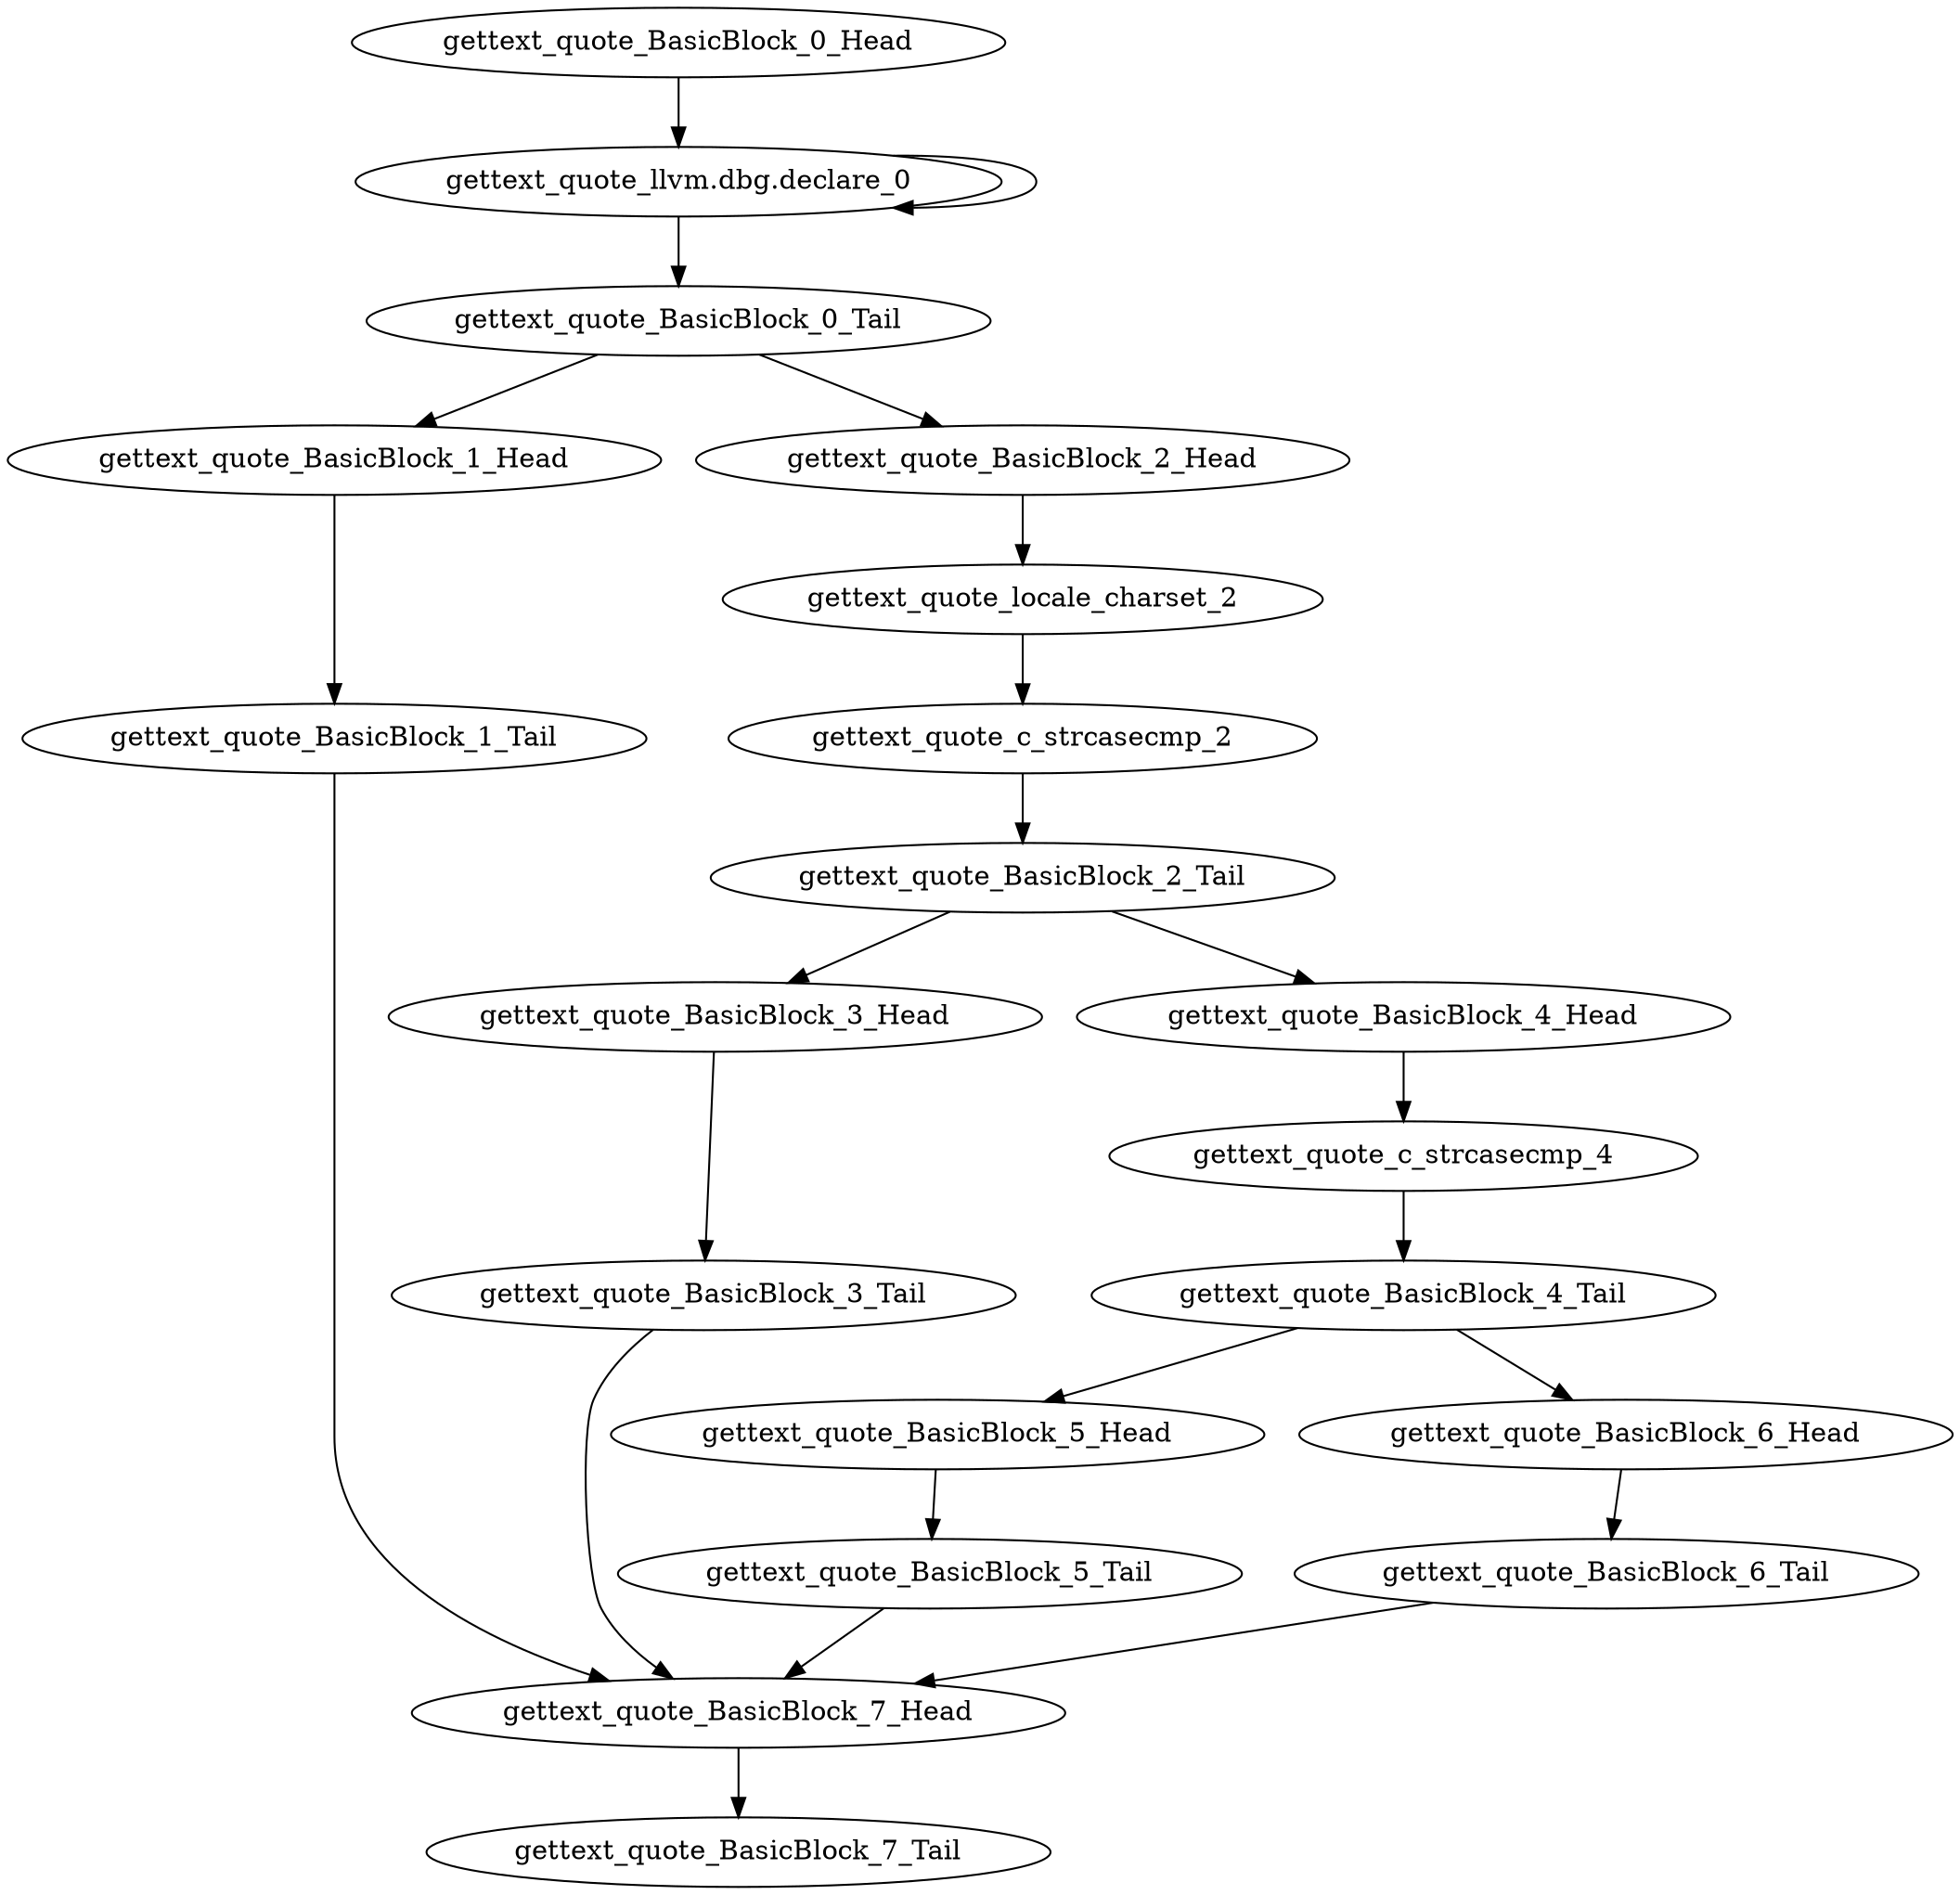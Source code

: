 digraph G {
    "gettext_quote_c_strcasecmp_2" -> "gettext_quote_BasicBlock_2_Tail"
    "gettext_quote_BasicBlock_1_Head" -> "gettext_quote_BasicBlock_1_Tail"
    "gettext_quote_BasicBlock_3_Head" -> "gettext_quote_BasicBlock_3_Tail"
    "gettext_quote_llvm.dbg.declare_0" -> "gettext_quote_llvm.dbg.declare_0"
    "gettext_quote_llvm.dbg.declare_0" -> "gettext_quote_BasicBlock_0_Tail"
    "gettext_quote_BasicBlock_2_Head" -> "gettext_quote_locale_charset_2"
    "gettext_quote_BasicBlock_0_Tail" -> "gettext_quote_BasicBlock_1_Head"
    "gettext_quote_BasicBlock_0_Tail" -> "gettext_quote_BasicBlock_2_Head"
    "gettext_quote_BasicBlock_7_Head" -> "gettext_quote_BasicBlock_7_Tail"
    "gettext_quote_BasicBlock_5_Head" -> "gettext_quote_BasicBlock_5_Tail"
    "gettext_quote_BasicBlock_4_Head" -> "gettext_quote_c_strcasecmp_4"
    "gettext_quote_BasicBlock_1_Tail" -> "gettext_quote_BasicBlock_7_Head"
    "gettext_quote_BasicBlock_6_Head" -> "gettext_quote_BasicBlock_6_Tail"
    "gettext_quote_BasicBlock_5_Tail" -> "gettext_quote_BasicBlock_7_Head"
    "gettext_quote_BasicBlock_2_Tail" -> "gettext_quote_BasicBlock_3_Head"
    "gettext_quote_BasicBlock_2_Tail" -> "gettext_quote_BasicBlock_4_Head"
    "gettext_quote_c_strcasecmp_4" -> "gettext_quote_BasicBlock_4_Tail"
    "gettext_quote_BasicBlock_4_Tail" -> "gettext_quote_BasicBlock_5_Head"
    "gettext_quote_BasicBlock_4_Tail" -> "gettext_quote_BasicBlock_6_Head"
    "gettext_quote_BasicBlock_6_Tail" -> "gettext_quote_BasicBlock_7_Head"
    "gettext_quote_BasicBlock_3_Tail" -> "gettext_quote_BasicBlock_7_Head"
    "gettext_quote_locale_charset_2" -> "gettext_quote_c_strcasecmp_2"
    "gettext_quote_BasicBlock_0_Head" -> "gettext_quote_llvm.dbg.declare_0"
}
